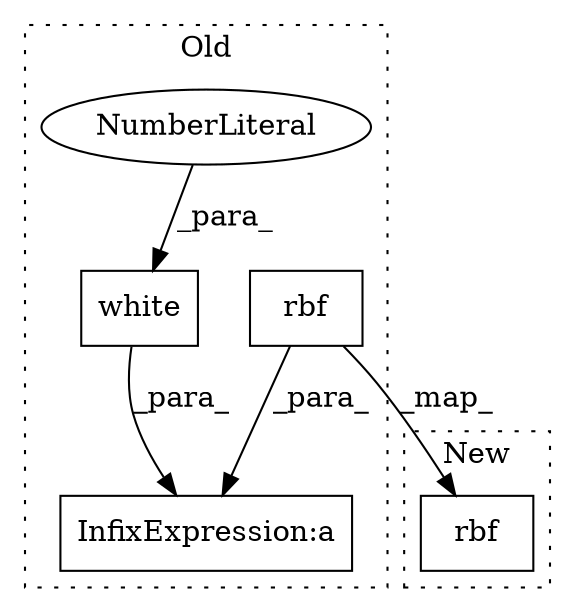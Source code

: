 digraph G {
subgraph cluster0 {
1 [label="rbf" a="32" s="14631,14636" l="4,1" shape="box"];
3 [label="InfixExpression:a" a="27" s="14637" l="3" shape="box"];
4 [label="white" a="32" s="14649,14656" l="6,1" shape="box"];
5 [label="NumberLiteral" a="34" s="14655" l="1" shape="ellipse"];
label = "Old";
style="dotted";
}
subgraph cluster1 {
2 [label="rbf" a="32" s="14380,14385" l="4,1" shape="box"];
label = "New";
style="dotted";
}
1 -> 3 [label="_para_"];
1 -> 2 [label="_map_"];
4 -> 3 [label="_para_"];
5 -> 4 [label="_para_"];
}